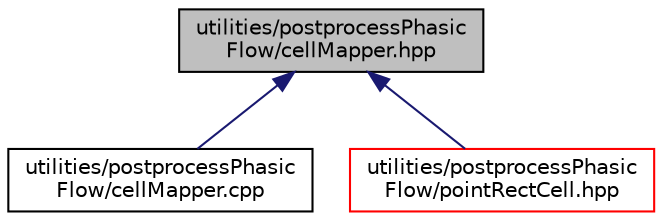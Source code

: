 digraph "utilities/postprocessPhasicFlow/cellMapper.hpp"
{
 // LATEX_PDF_SIZE
  edge [fontname="Helvetica",fontsize="10",labelfontname="Helvetica",labelfontsize="10"];
  node [fontname="Helvetica",fontsize="10",shape=record];
  Node1 [label="utilities/postprocessPhasic\lFlow/cellMapper.hpp",height=0.2,width=0.4,color="black", fillcolor="grey75", style="filled", fontcolor="black",tooltip=" "];
  Node1 -> Node2 [dir="back",color="midnightblue",fontsize="10",style="solid",fontname="Helvetica"];
  Node2 [label="utilities/postprocessPhasic\lFlow/cellMapper.cpp",height=0.2,width=0.4,color="black", fillcolor="white", style="filled",URL="$cellMapper_8cpp.html",tooltip=" "];
  Node1 -> Node3 [dir="back",color="midnightblue",fontsize="10",style="solid",fontname="Helvetica"];
  Node3 [label="utilities/postprocessPhasic\lFlow/pointRectCell.hpp",height=0.2,width=0.4,color="red", fillcolor="white", style="filled",URL="$pointRectCell_8hpp.html",tooltip=" "];
}
